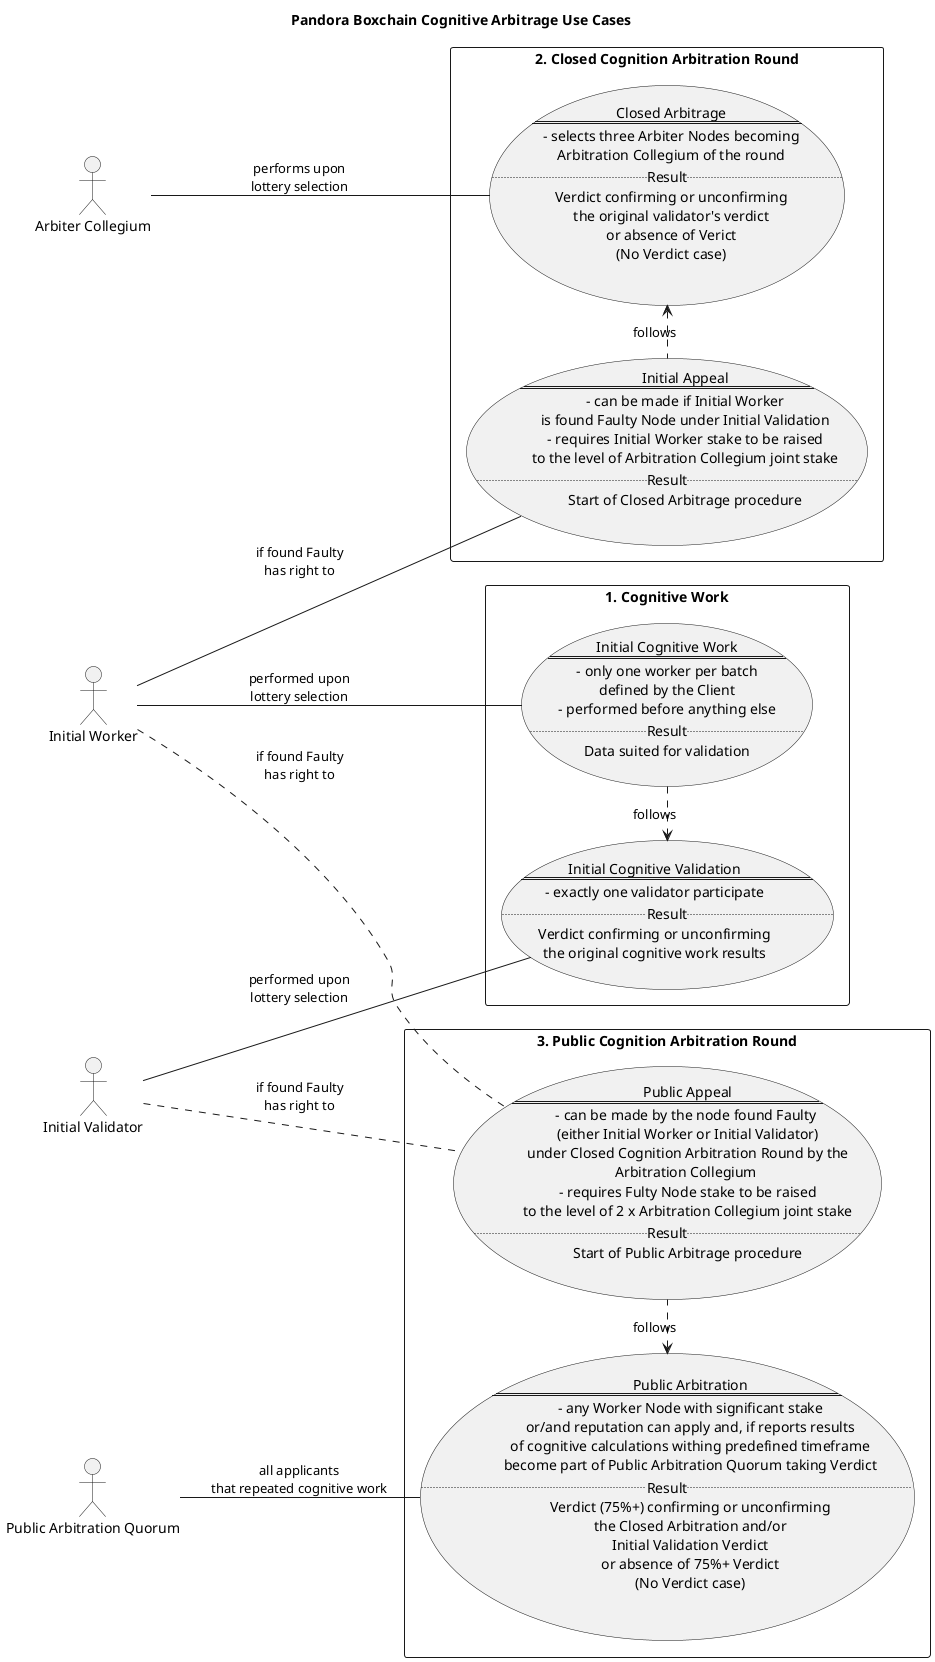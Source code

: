 @startuml
left to right direction
skinparam packageStyle rectangle

title Pandora Boxchain Cognitive Arbitrage Use Cases

actor :Initial Worker: as worker
actor :Initial Validator: as validator
actor :Arbiter Collegium: as arbiters
actor :Public Arbitration Quorum: as quorum

rectangle "1. Cognitive Work" {
usecase work as "Initial Cognitive Work
==
– only one worker per batch
defined by the Client
– performed before anything else
..Result..
Data suited for validation"

usecase validation as "Initial Cognitive Validation
==
– exactly one validator participate
..Result..
Verdict confirming or unconfirming
the original cognitive work results"

worker -- (work): performed upon\nlottery selection
validator -- (validation): performed upon\nlottery selection

(work) .> (validation): follows
}

rectangle "2. Closed Cognition Arbitration Round" {
usecase iappeal as "Initial Appeal
==
– can be made if Initial Worker
is found Faulty Node under Initial Validation
– requires Initial Worker stake to be raised
to the level of Arbitration Collegium joint stake
..Result..
Start of Closed Arbitrage procedure"

usecase closed as "Closed Arbitrage
==
– selects three Arbiter Nodes becoming
Arbitration Collegium of the round
..Result..
Verdict confirming or unconfirming
the original validator's verdict
or absence of Verict
(No Verdict case)"

worker -- (iappeal): if found Faulty\nhas right to
arbiters -- (closed): performs upon\nlottery selection

(closed) <. (iappeal): follows
}

rectangle "3. Public Cognition Arbitration Round" {
usecase pappeal as "Public Appeal
==
– can be made by the node found Faulty 
(either Initial Worker or Initial Validator)
under Closed Cognition Arbitration Round by the
Arbitration Collegium 
– requires Fulty Node stake to be raised
to the level of 2 x Arbitration Collegium joint stake
..Result..
Start of Public Arbitrage procedure"

usecase public as "Public Arbitration
==
– any Worker Node with significant stake
or/and reputation can apply and, if reports results
of cognitive calculations withing predefined timeframe
become part of Public Arbitration Quorum taking Verdict
..Result..
Verdict (75%+) confirming or unconfirming
the Closed Arbitration and/or
Initial Validation Verdict
or absence of 75%+ Verdict
(No Verdict case)"

worker .. (pappeal): if found Faulty\nhas right to
validator .. (pappeal): if found Faulty\nhas right to
quorum -- (public): all applicants\nthat repeated cognitive work
(public) <. (pappeal): follows
}
@enduml
